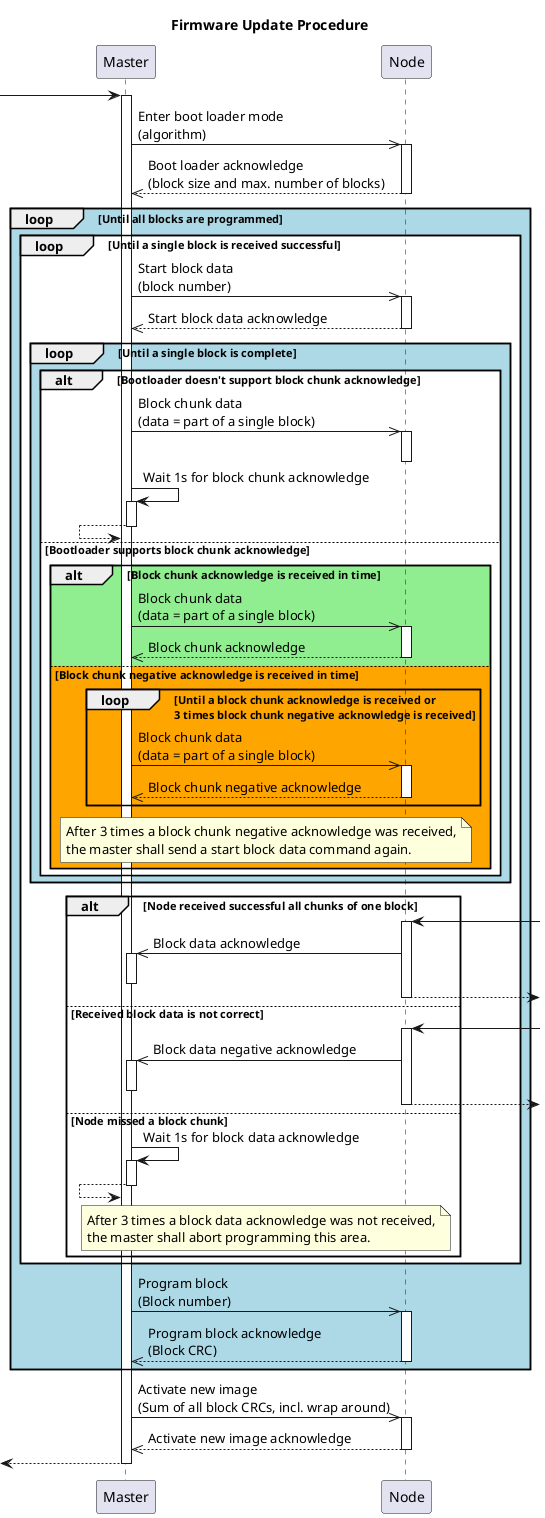 @startuml vscp_std_bootloader_algorithm_detail

title "Firmware Update Procedure"

participant Master as master
participant Node as node

autoactivate on

-> master

master ->> node: Enter boot loader mode\n(algorithm)
master <<-- node: Boot loader acknowledge\n(block size and max. number of blocks)

loop #lightblue Until all blocks are programmed

    loop #white Until a single block is received successful

        master ->> node: Start block data\n(block number)
        master <<-- node: Start block data acknowledge
        
        loop #lightblue Until a single block is complete

            alt #white Bootloader doesn't support block chunk acknowledge
                
                master ->> node: Block chunk data\n(data = part of a single block)
                deactivate node
                master -> master: Wait 1s for block chunk acknowledge
                master <-- master

            else Bootloader supports block chunk acknowledge

                alt #lightgreen Block chunk acknowledge is received in time

                    master ->> node: Block chunk data\n(data = part of a single block)
                    master <<-- node: Block chunk acknowledge

                else #orange Block chunk negative acknowledge is received in time

                    loop Until a block chunk acknowledge is received or\n3 times block chunk negative acknowledge is received
                        master ->> node: Block chunk data\n(data = part of a single block)
                        master <<-- node: Block chunk negative acknowledge
                    end

                    note over master, node
                        After 3 times a block chunk negative acknowledge was received,
                        the master shall send a start block data command again.
                    end note
                end

            end
        end

        alt Node received successful all chunks of one block

            node <-
                master <<- node: Block data acknowledge
                deactivate master
            node -->

        else Received block data is not correct

            node <-
                master <<- node: Block data negative acknowledge
                deactivate master
            node -->

        else Node missed a block chunk
        
            master -> master: Wait 1s for block data acknowledge
            master <-- master

            note over master, node
                After 3 times a block data acknowledge was not received,
                the master shall abort programming this area.
            end note

        end
    end

    master ->> node: Program block\n(Block number)
    master <<-- node: Program block acknowledge\n(Block CRC)
end

master ->> node: Activate new image\n(Sum of all block CRCs, incl. wrap around)
master <<-- node: Activate new image acknowledge

<-- master

@enduml